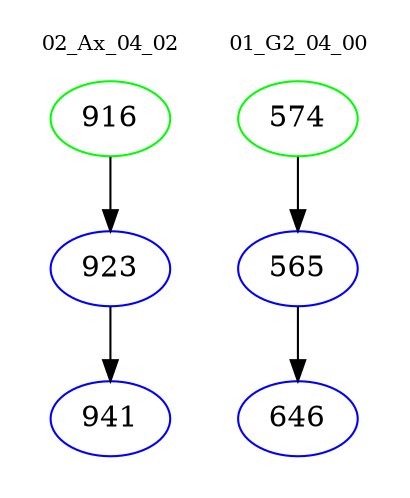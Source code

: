 digraph{
subgraph cluster_0 {
color = white
label = "02_Ax_04_02";
fontsize=10;
T0_916 [label="916", color="green"]
T0_916 -> T0_923 [color="black"]
T0_923 [label="923", color="blue"]
T0_923 -> T0_941 [color="black"]
T0_941 [label="941", color="blue"]
}
subgraph cluster_1 {
color = white
label = "01_G2_04_00";
fontsize=10;
T1_574 [label="574", color="green"]
T1_574 -> T1_565 [color="black"]
T1_565 [label="565", color="blue"]
T1_565 -> T1_646 [color="black"]
T1_646 [label="646", color="blue"]
}
}
